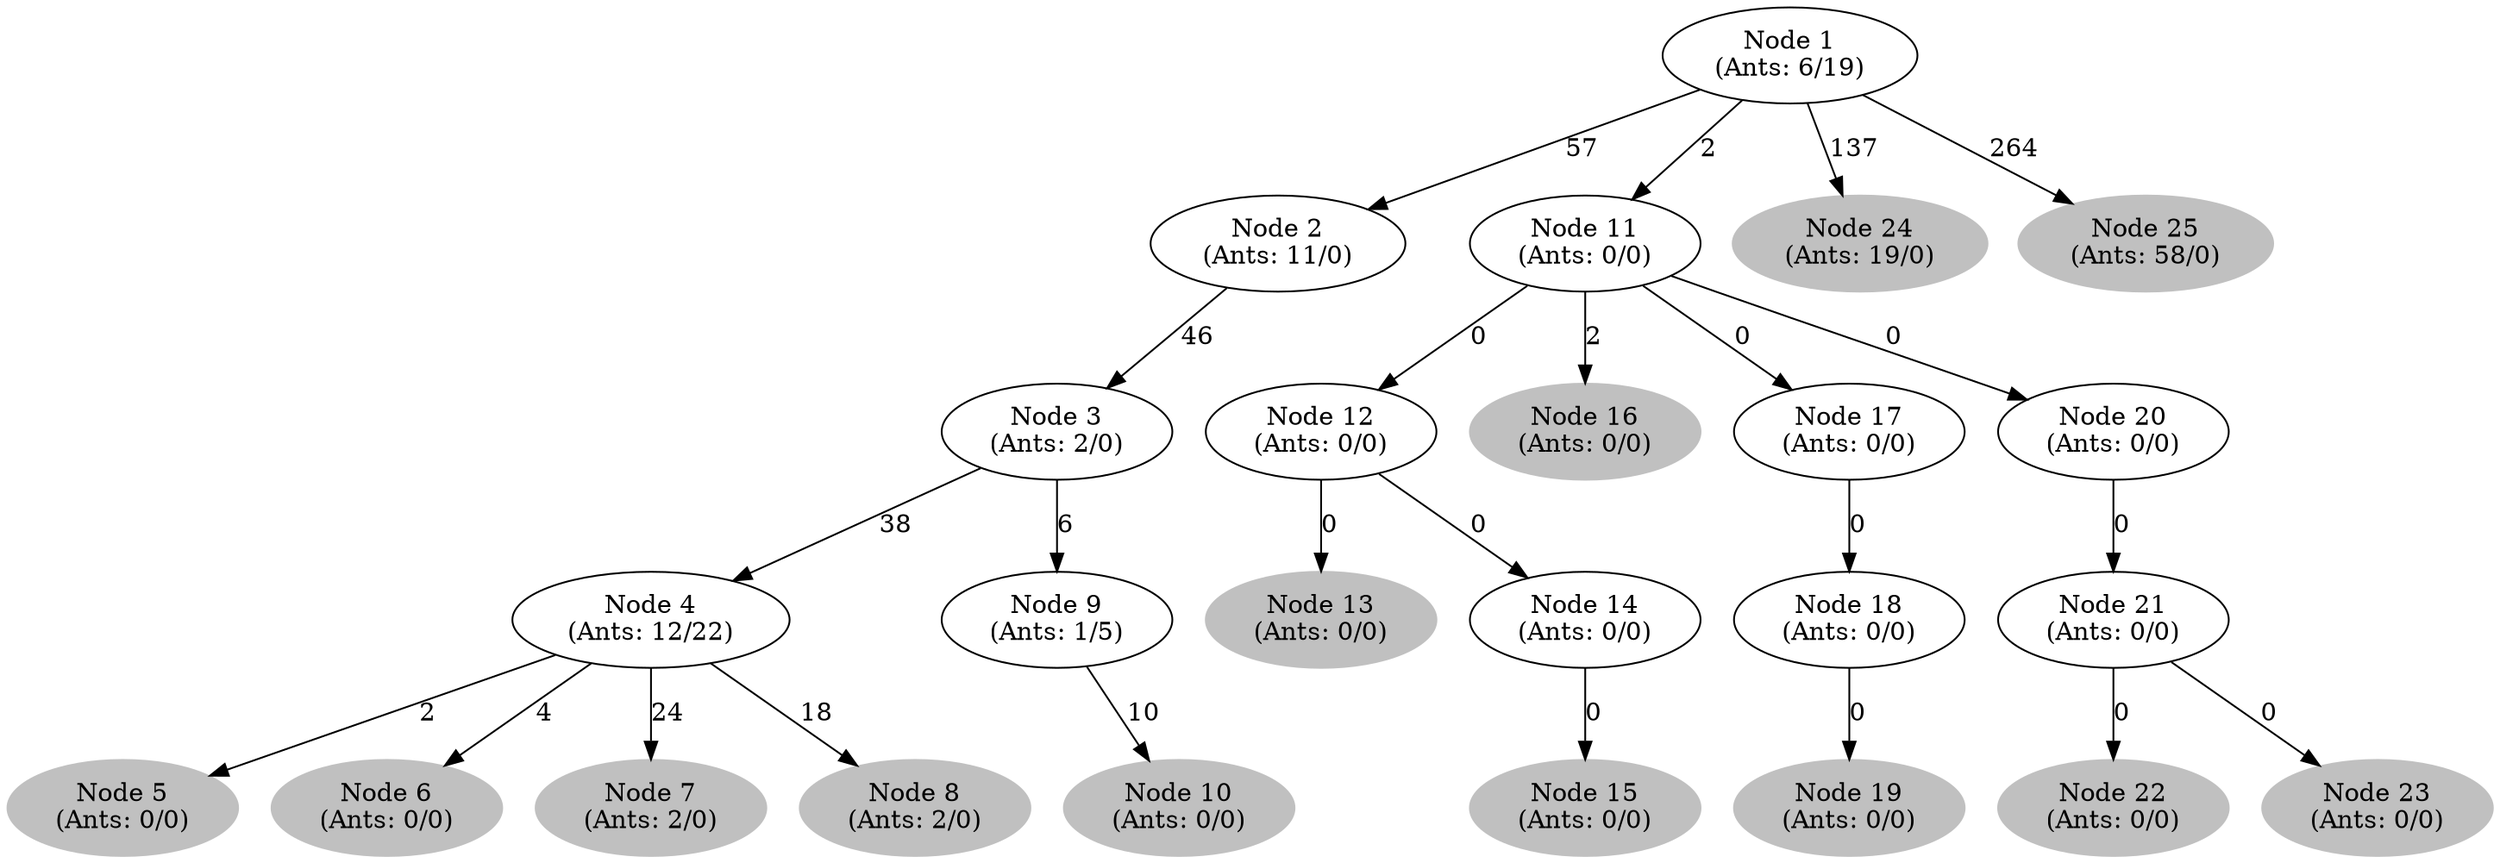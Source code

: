 digraph G {
	
	 "Node 1\n(Ants: 6/19)" -> "Node 2\n(Ants: 11/0)" [label=57];
	 "Node 2\n(Ants: 11/0)" -> "Node 3\n(Ants: 2/0)" [label=46];
	 "Node 3\n(Ants: 2/0)" -> "Node 4\n(Ants: 12/22)" [label=38];
	 "Node 5\n(Ants: 0/0)" [style=filled,color="gray"];
	"Node 4\n(Ants: 12/22)" -> "Node 5\n(Ants: 0/0)" [label=2];
	 "Node 6\n(Ants: 0/0)" [style=filled,color="gray"];
	"Node 4\n(Ants: 12/22)" -> "Node 6\n(Ants: 0/0)" [label=4];
	 "Node 7\n(Ants: 2/0)" [style=filled,color="gray"];
	"Node 4\n(Ants: 12/22)" -> "Node 7\n(Ants: 2/0)" [label=24];
	 "Node 8\n(Ants: 2/0)" [style=filled,color="gray"];
	"Node 4\n(Ants: 12/22)" -> "Node 8\n(Ants: 2/0)" [label=18];
	 "Node 3\n(Ants: 2/0)" -> "Node 9\n(Ants: 1/5)" [label=6];
	 "Node 10\n(Ants: 0/0)" [style=filled,color="gray"];
	"Node 9\n(Ants: 1/5)" -> "Node 10\n(Ants: 0/0)" [label=10];
	 "Node 1\n(Ants: 6/19)" -> "Node 11\n(Ants: 0/0)" [label=2];
	 "Node 11\n(Ants: 0/0)" -> "Node 12\n(Ants: 0/0)" [label=0];
	 "Node 13\n(Ants: 0/0)" [style=filled,color="gray"];
	"Node 12\n(Ants: 0/0)" -> "Node 13\n(Ants: 0/0)" [label=0];
	 "Node 12\n(Ants: 0/0)" -> "Node 14\n(Ants: 0/0)" [label=0];
	 "Node 15\n(Ants: 0/0)" [style=filled,color="gray"];
	"Node 14\n(Ants: 0/0)" -> "Node 15\n(Ants: 0/0)" [label=0];
	 "Node 16\n(Ants: 0/0)" [style=filled,color="gray"];
	"Node 11\n(Ants: 0/0)" -> "Node 16\n(Ants: 0/0)" [label=2];
	 "Node 11\n(Ants: 0/0)" -> "Node 17\n(Ants: 0/0)" [label=0];
	 "Node 17\n(Ants: 0/0)" -> "Node 18\n(Ants: 0/0)" [label=0];
	 "Node 19\n(Ants: 0/0)" [style=filled,color="gray"];
	"Node 18\n(Ants: 0/0)" -> "Node 19\n(Ants: 0/0)" [label=0];
	 "Node 11\n(Ants: 0/0)" -> "Node 20\n(Ants: 0/0)" [label=0];
	 "Node 20\n(Ants: 0/0)" -> "Node 21\n(Ants: 0/0)" [label=0];
	 "Node 22\n(Ants: 0/0)" [style=filled,color="gray"];
	"Node 21\n(Ants: 0/0)" -> "Node 22\n(Ants: 0/0)" [label=0];
	 "Node 23\n(Ants: 0/0)" [style=filled,color="gray"];
	"Node 21\n(Ants: 0/0)" -> "Node 23\n(Ants: 0/0)" [label=0];
	 "Node 24\n(Ants: 19/0)" [style=filled,color="gray"];
	"Node 1\n(Ants: 6/19)" -> "Node 24\n(Ants: 19/0)" [label=137];
	 "Node 25\n(Ants: 58/0)" [style=filled,color="gray"];
	"Node 1\n(Ants: 6/19)" -> "Node 25\n(Ants: 58/0)" [label=264];
	 
}
